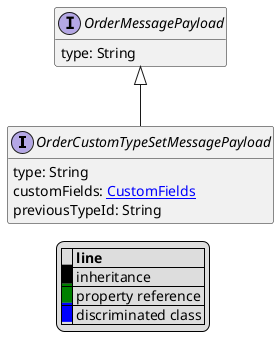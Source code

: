 @startuml

hide empty fields
hide empty methods
legend
|= |= line |
|<back:black>   </back>| inheritance |
|<back:green>   </back>| property reference |
|<back:blue>   </back>| discriminated class |
endlegend
interface OrderCustomTypeSetMessagePayload [[OrderCustomTypeSetMessagePayload.svg]] extends OrderMessagePayload {
    type: String
    customFields: [[CustomFields.svg CustomFields]]
    previousTypeId: String
}
interface OrderMessagePayload [[OrderMessagePayload.svg]]  {
    type: String
}





@enduml
